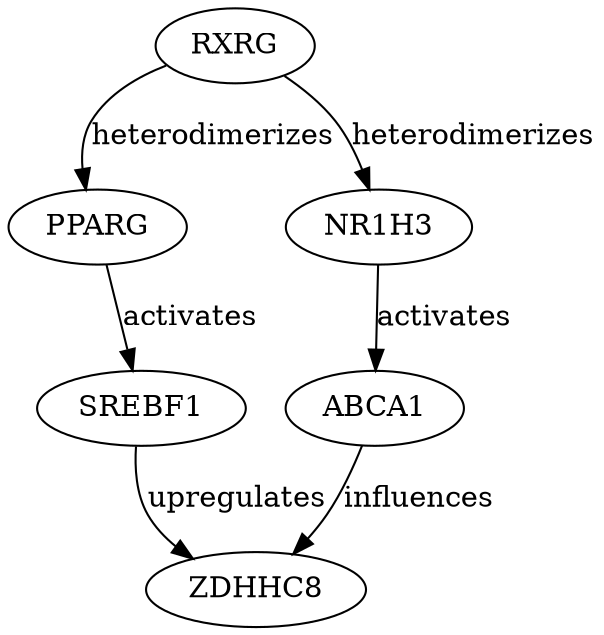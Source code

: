digraph {
RXRG;
PPARG;
SREBF1;
ZDHHC8;
NR1H3;
ABCA1;
RXRG -> PPARG [key=0, label=heterodimerizes, probability=0.9, evidence="RXRG forms heterodimers with PPARG to regulate gene expression (PMID: 10428809)."];
RXRG -> NR1H3 [key=0, label=heterodimerizes, probability=0.85, evidence="RXRG heterodimerizes with NR1H3 to regulate transcription (PMID: 11278944)."];
PPARG -> SREBF1 [key=0, label=activates, probability=0.8, evidence="PPARG activates SREBF1, influencing lipid metabolism (PMID: 12554795)."];
SREBF1 -> ZDHHC8 [key=0, label=upregulates, probability=0.7, evidence="SREBF1 upregulates genes involved in lipid biosynthesis, including ZDHHC8 (PMID: 15128802)."];
NR1H3 -> ABCA1 [key=0, label=activates, probability=0.75, evidence="NR1H3 activates ABCA1, a key player in cholesterol efflux (PMID: 11390395)."];
ABCA1 -> ZDHHC8 [key=0, label=influences, probability=0.6, evidence="ABCA1 activity influences the expression of ZDHHC8 (PMID: 15220349)."];
}
